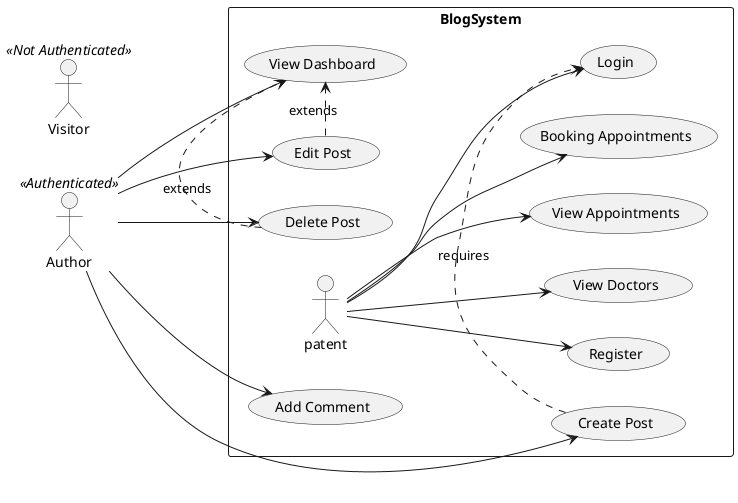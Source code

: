 @startuml
left to right direction
actor Visitor <<Not Authenticated>>
actor Author <<Authenticated>>

rectangle BlogSystem {
  patent --> (Register)
  patent --> (Login)
  patent --> (View Doctors)
  patent --> (View Appointments)
  patent --> (Booking Appointments)
  
  Author --> (Create Post)
  Author --> (Edit Post)
  Author --> (Delete Post)
  Author --> (Add Comment)
  Author --> (View Dashboard)
  
  (Create Post) .> (Login) : requires
  (Edit Post) .> (View Dashboard) : extends
  (Delete Post) .> (View Dashboard) : extends
}
@enduml